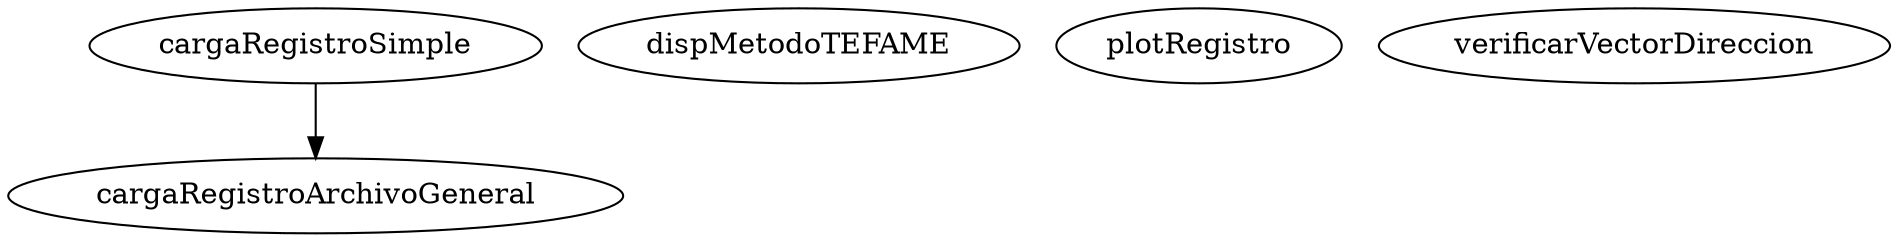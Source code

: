 /* Created by mdot for Matlab */
digraph m2html {
  cargaRegistroSimple -> cargaRegistroArchivoGeneral;

  cargaRegistroArchivoGeneral [URL="cargaRegistroArchivoGeneral.html"];
  cargaRegistroSimple [URL="cargaRegistroSimple.html"];
  dispMetodoTEFAME [URL="dispMetodoTEFAME.html"];
  plotRegistro [URL="plotRegistro.html"];
  verificarVectorDireccion [URL="verificarVectorDireccion.html"];
}